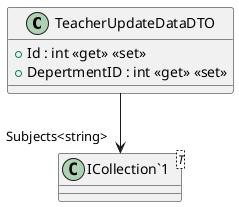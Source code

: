 @startuml
class TeacherUpdateDataDTO {
    + Id : int <<get>> <<set>>
    + DepertmentID : int <<get>> <<set>>
}
class "ICollection`1"<T> {
}
TeacherUpdateDataDTO --> "Subjects<string>" "ICollection`1"
@enduml
